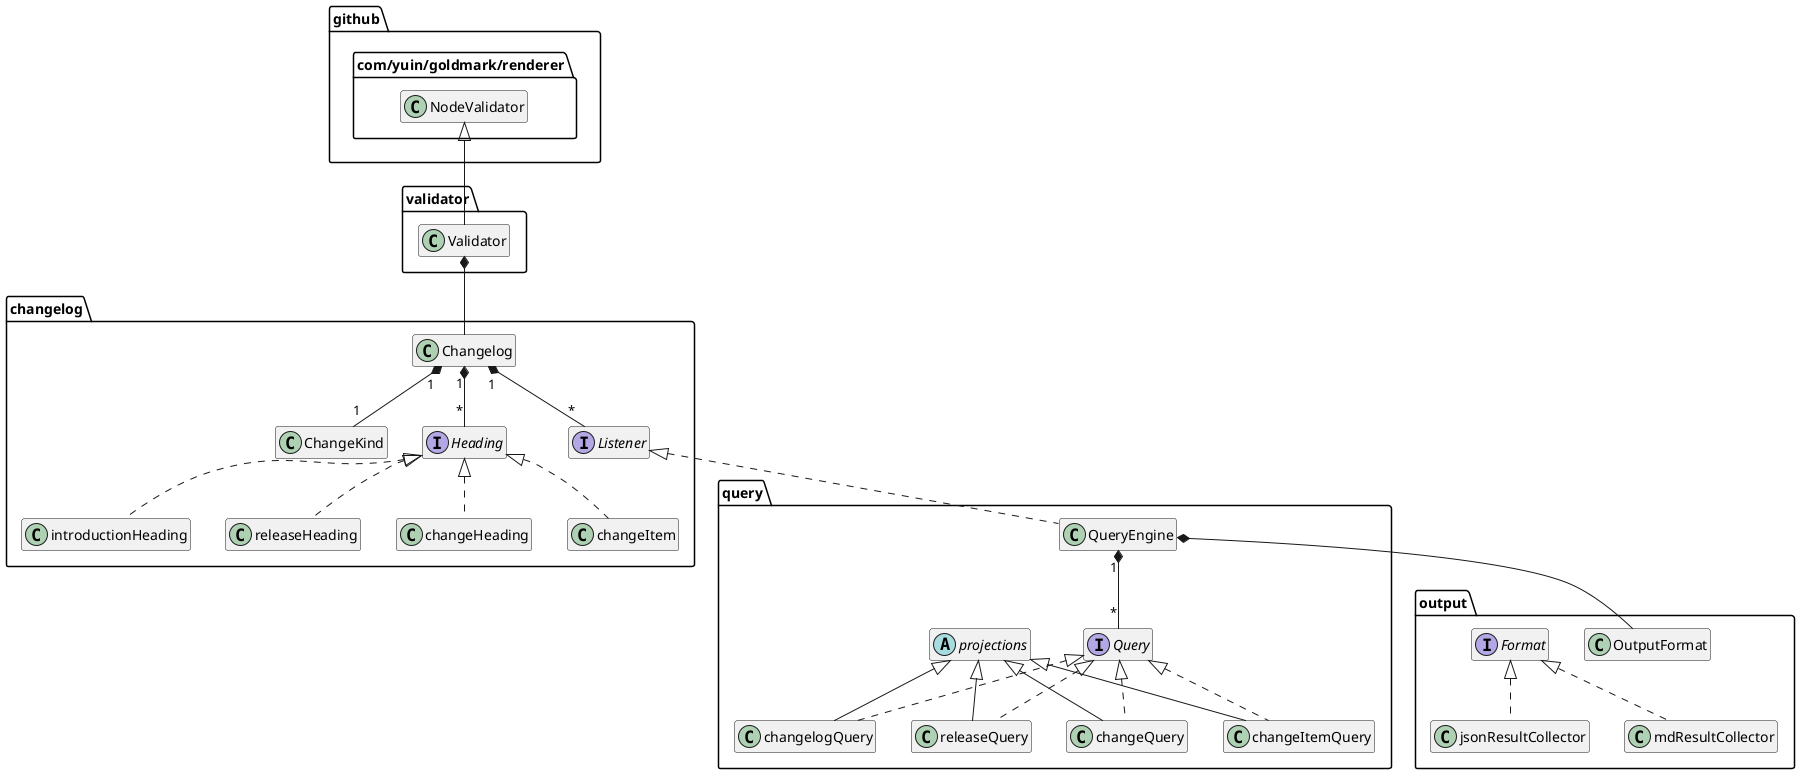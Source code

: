 @startuml
' https://plantuml.com/class-diagram
hide empty members

"github.com/yuin/goldmark/renderer.NodeValidator" <|-- validator.Validator

validator.Validator *-- changelog.Changelog

changelog.Changelog "1" *-- "1" changelog.ChangeKind
changelog.Changelog "1" *-- "*" changelog.Heading
changelog.Changelog "1" *-- "*" changelog.Listener
changelog.Heading <|.. changelog.changeHeading
changelog.Heading <|.. changelog.changeItem
changelog.Heading <|.. changelog.introductionHeading
changelog.Heading <|.. changelog.releaseHeading
changelog.Listener <|.. query.QueryEngine
interface changelog.Heading
interface changelog.Listener

query.QueryEngine *-- output.OutputFormat
query.QueryEngine "1" *-- "*" query.Query
query.Query <|.. query.changelogQuery
query.Query <|.. query.releaseQuery
query.Query <|.. query.changeQuery
query.Query <|.. query.changeItemQuery
query.projections <|-- query.changelogQuery
query.projections <|-- query.releaseQuery
query.projections <|-- query.changeQuery
query.projections <|-- query.changeItemQuery
abstract query.projections
interface query.Query

output.Format <|.. output.jsonResultCollector
output.Format <|.. output.mdResultCollector
interface output.Format
@enduml
